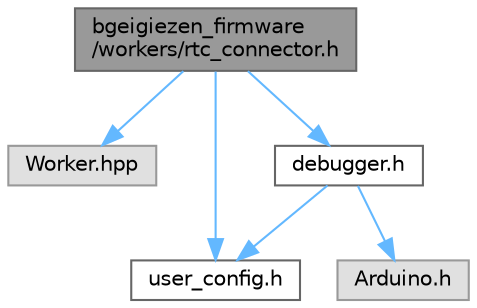 digraph "bgeigiezen_firmware/workers/rtc_connector.h"
{
 // LATEX_PDF_SIZE
  bgcolor="transparent";
  edge [fontname=Helvetica,fontsize=10,labelfontname=Helvetica,labelfontsize=10];
  node [fontname=Helvetica,fontsize=10,shape=box,height=0.2,width=0.4];
  Node1 [id="Node000001",label="bgeigiezen_firmware\l/workers/rtc_connector.h",height=0.2,width=0.4,color="gray40", fillcolor="grey60", style="filled", fontcolor="black",tooltip=" "];
  Node1 -> Node2 [id="edge6_Node000001_Node000002",color="steelblue1",style="solid",tooltip=" "];
  Node2 [id="Node000002",label="Worker.hpp",height=0.2,width=0.4,color="grey60", fillcolor="#E0E0E0", style="filled",tooltip=" "];
  Node1 -> Node3 [id="edge7_Node000001_Node000003",color="steelblue1",style="solid",tooltip=" "];
  Node3 [id="Node000003",label="user_config.h",height=0.2,width=0.4,color="grey40", fillcolor="white", style="filled",URL="$user__config_8h.html",tooltip=" "];
  Node1 -> Node4 [id="edge8_Node000001_Node000004",color="steelblue1",style="solid",tooltip=" "];
  Node4 [id="Node000004",label="debugger.h",height=0.2,width=0.4,color="grey40", fillcolor="white", style="filled",URL="$debugger_8h.html",tooltip=" "];
  Node4 -> Node5 [id="edge9_Node000004_Node000005",color="steelblue1",style="solid",tooltip=" "];
  Node5 [id="Node000005",label="Arduino.h",height=0.2,width=0.4,color="grey60", fillcolor="#E0E0E0", style="filled",tooltip=" "];
  Node4 -> Node3 [id="edge10_Node000004_Node000003",color="steelblue1",style="solid",tooltip=" "];
}
